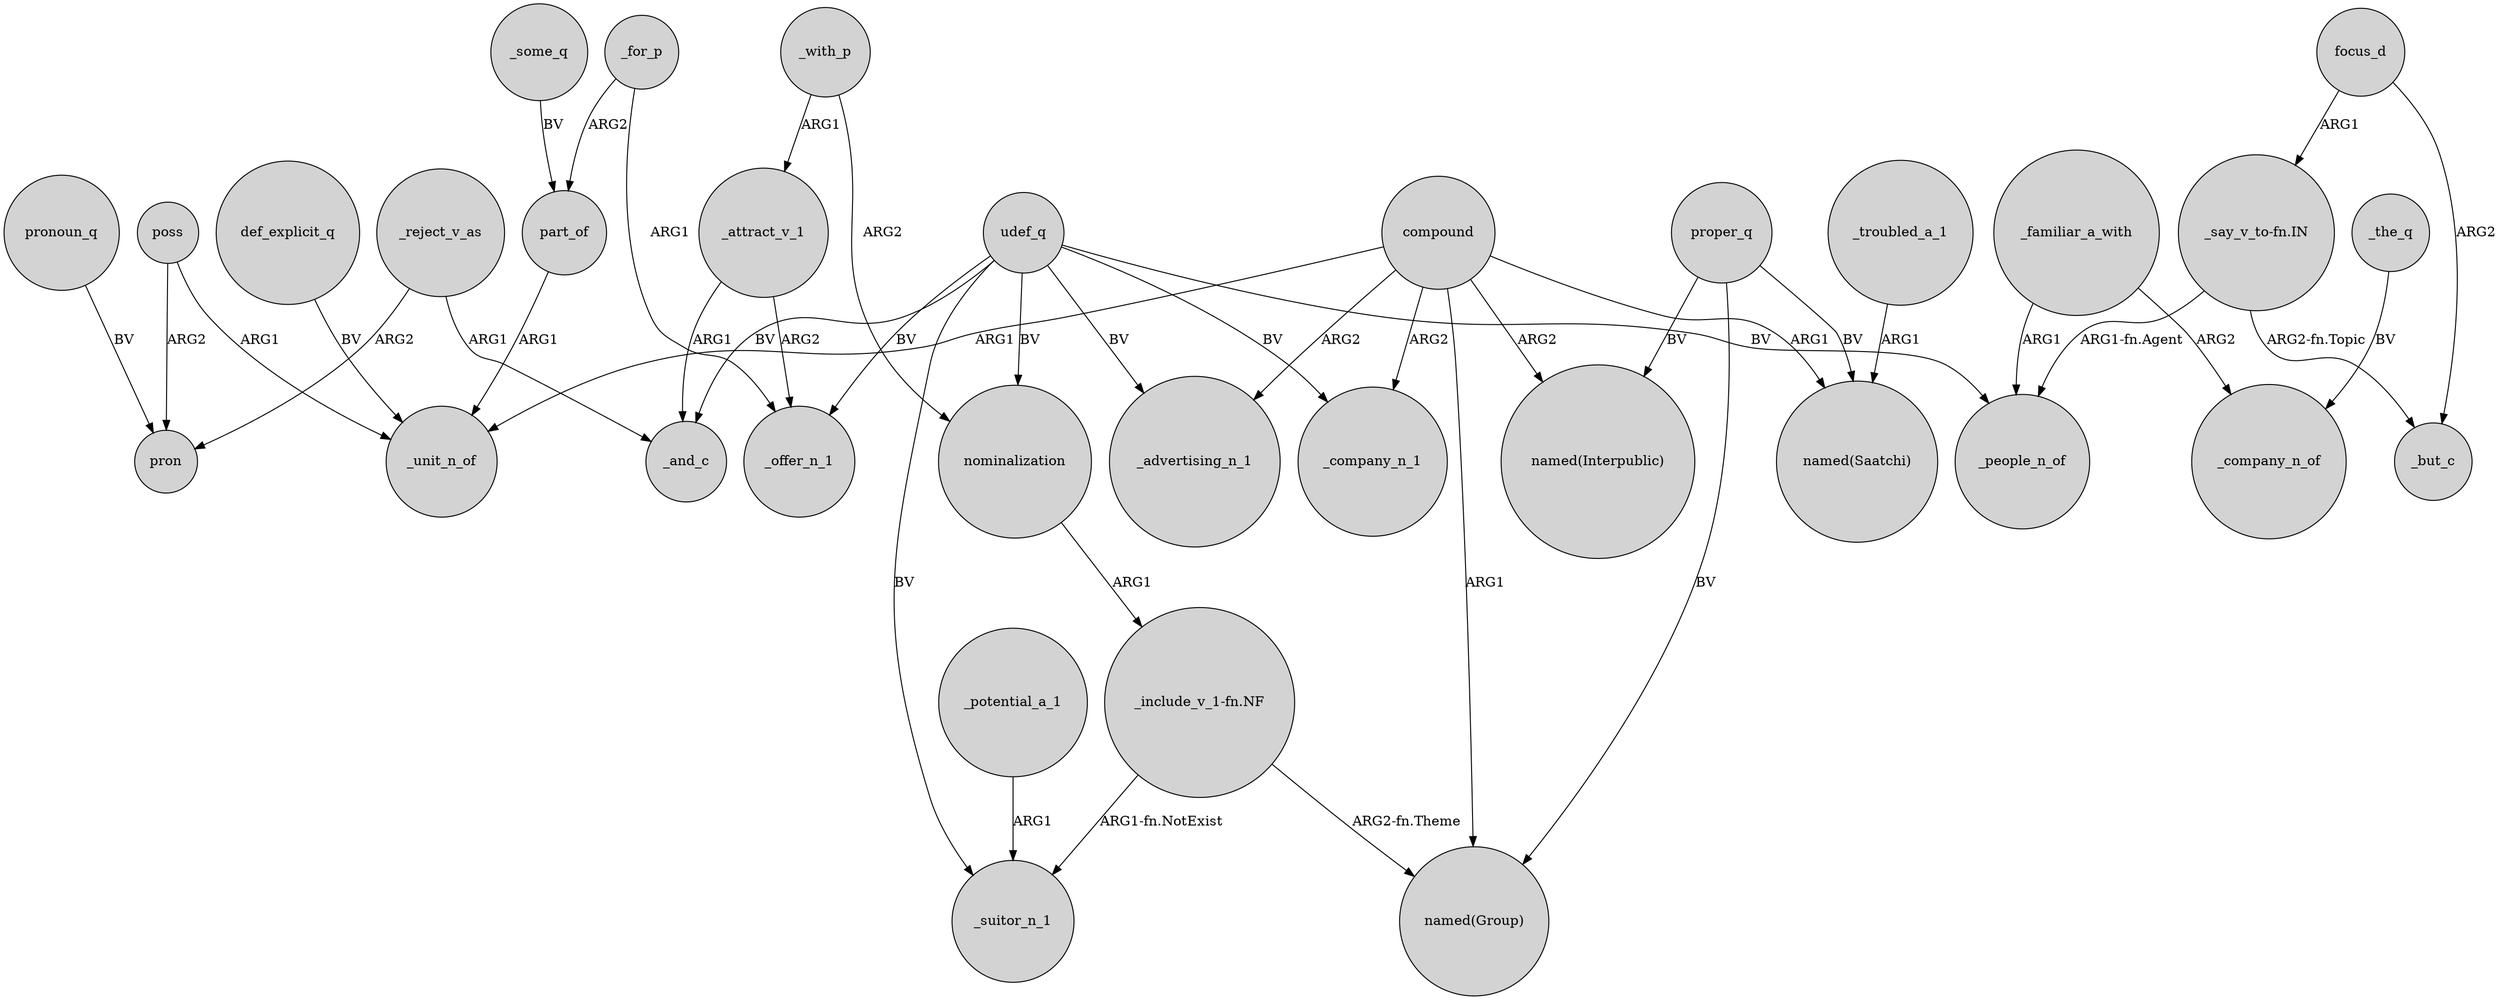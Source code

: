 digraph {
	node [shape=circle style=filled]
	_for_p -> _offer_n_1 [label=ARG1]
	proper_q -> "named(Interpublic)" [label=BV]
	_reject_v_as -> pron [label=ARG2]
	_with_p -> _attract_v_1 [label=ARG1]
	poss -> pron [label=ARG2]
	_with_p -> nominalization [label=ARG2]
	def_explicit_q -> _unit_n_of [label=BV]
	compound -> _unit_n_of [label=ARG1]
	_familiar_a_with -> _people_n_of [label=ARG1]
	_familiar_a_with -> _company_n_of [label=ARG2]
	compound -> _company_n_1 [label=ARG2]
	udef_q -> _offer_n_1 [label=BV]
	_attract_v_1 -> _offer_n_1 [label=ARG2]
	_potential_a_1 -> _suitor_n_1 [label=ARG1]
	focus_d -> _but_c [label=ARG2]
	"_include_v_1-fn.NF" -> _suitor_n_1 [label="ARG1-fn.NotExist"]
	compound -> "named(Group)" [label=ARG1]
	compound -> "named(Interpublic)" [label=ARG2]
	_the_q -> _company_n_of [label=BV]
	_some_q -> part_of [label=BV]
	"_say_v_to-fn.IN" -> _but_c [label="ARG2-fn.Topic"]
	compound -> "named(Saatchi)" [label=ARG1]
	_for_p -> part_of [label=ARG2]
	pronoun_q -> pron [label=BV]
	udef_q -> _advertising_n_1 [label=BV]
	"_include_v_1-fn.NF" -> "named(Group)" [label="ARG2-fn.Theme"]
	udef_q -> _people_n_of [label=BV]
	"_say_v_to-fn.IN" -> _people_n_of [label="ARG1-fn.Agent"]
	poss -> _unit_n_of [label=ARG1]
	_troubled_a_1 -> "named(Saatchi)" [label=ARG1]
	part_of -> _unit_n_of [label=ARG1]
	compound -> _advertising_n_1 [label=ARG2]
	_attract_v_1 -> _and_c [label=ARG1]
	proper_q -> "named(Saatchi)" [label=BV]
	udef_q -> nominalization [label=BV]
	udef_q -> _suitor_n_1 [label=BV]
	proper_q -> "named(Group)" [label=BV]
	nominalization -> "_include_v_1-fn.NF" [label=ARG1]
	_reject_v_as -> _and_c [label=ARG1]
	udef_q -> _and_c [label=BV]
	udef_q -> _company_n_1 [label=BV]
	focus_d -> "_say_v_to-fn.IN" [label=ARG1]
}
